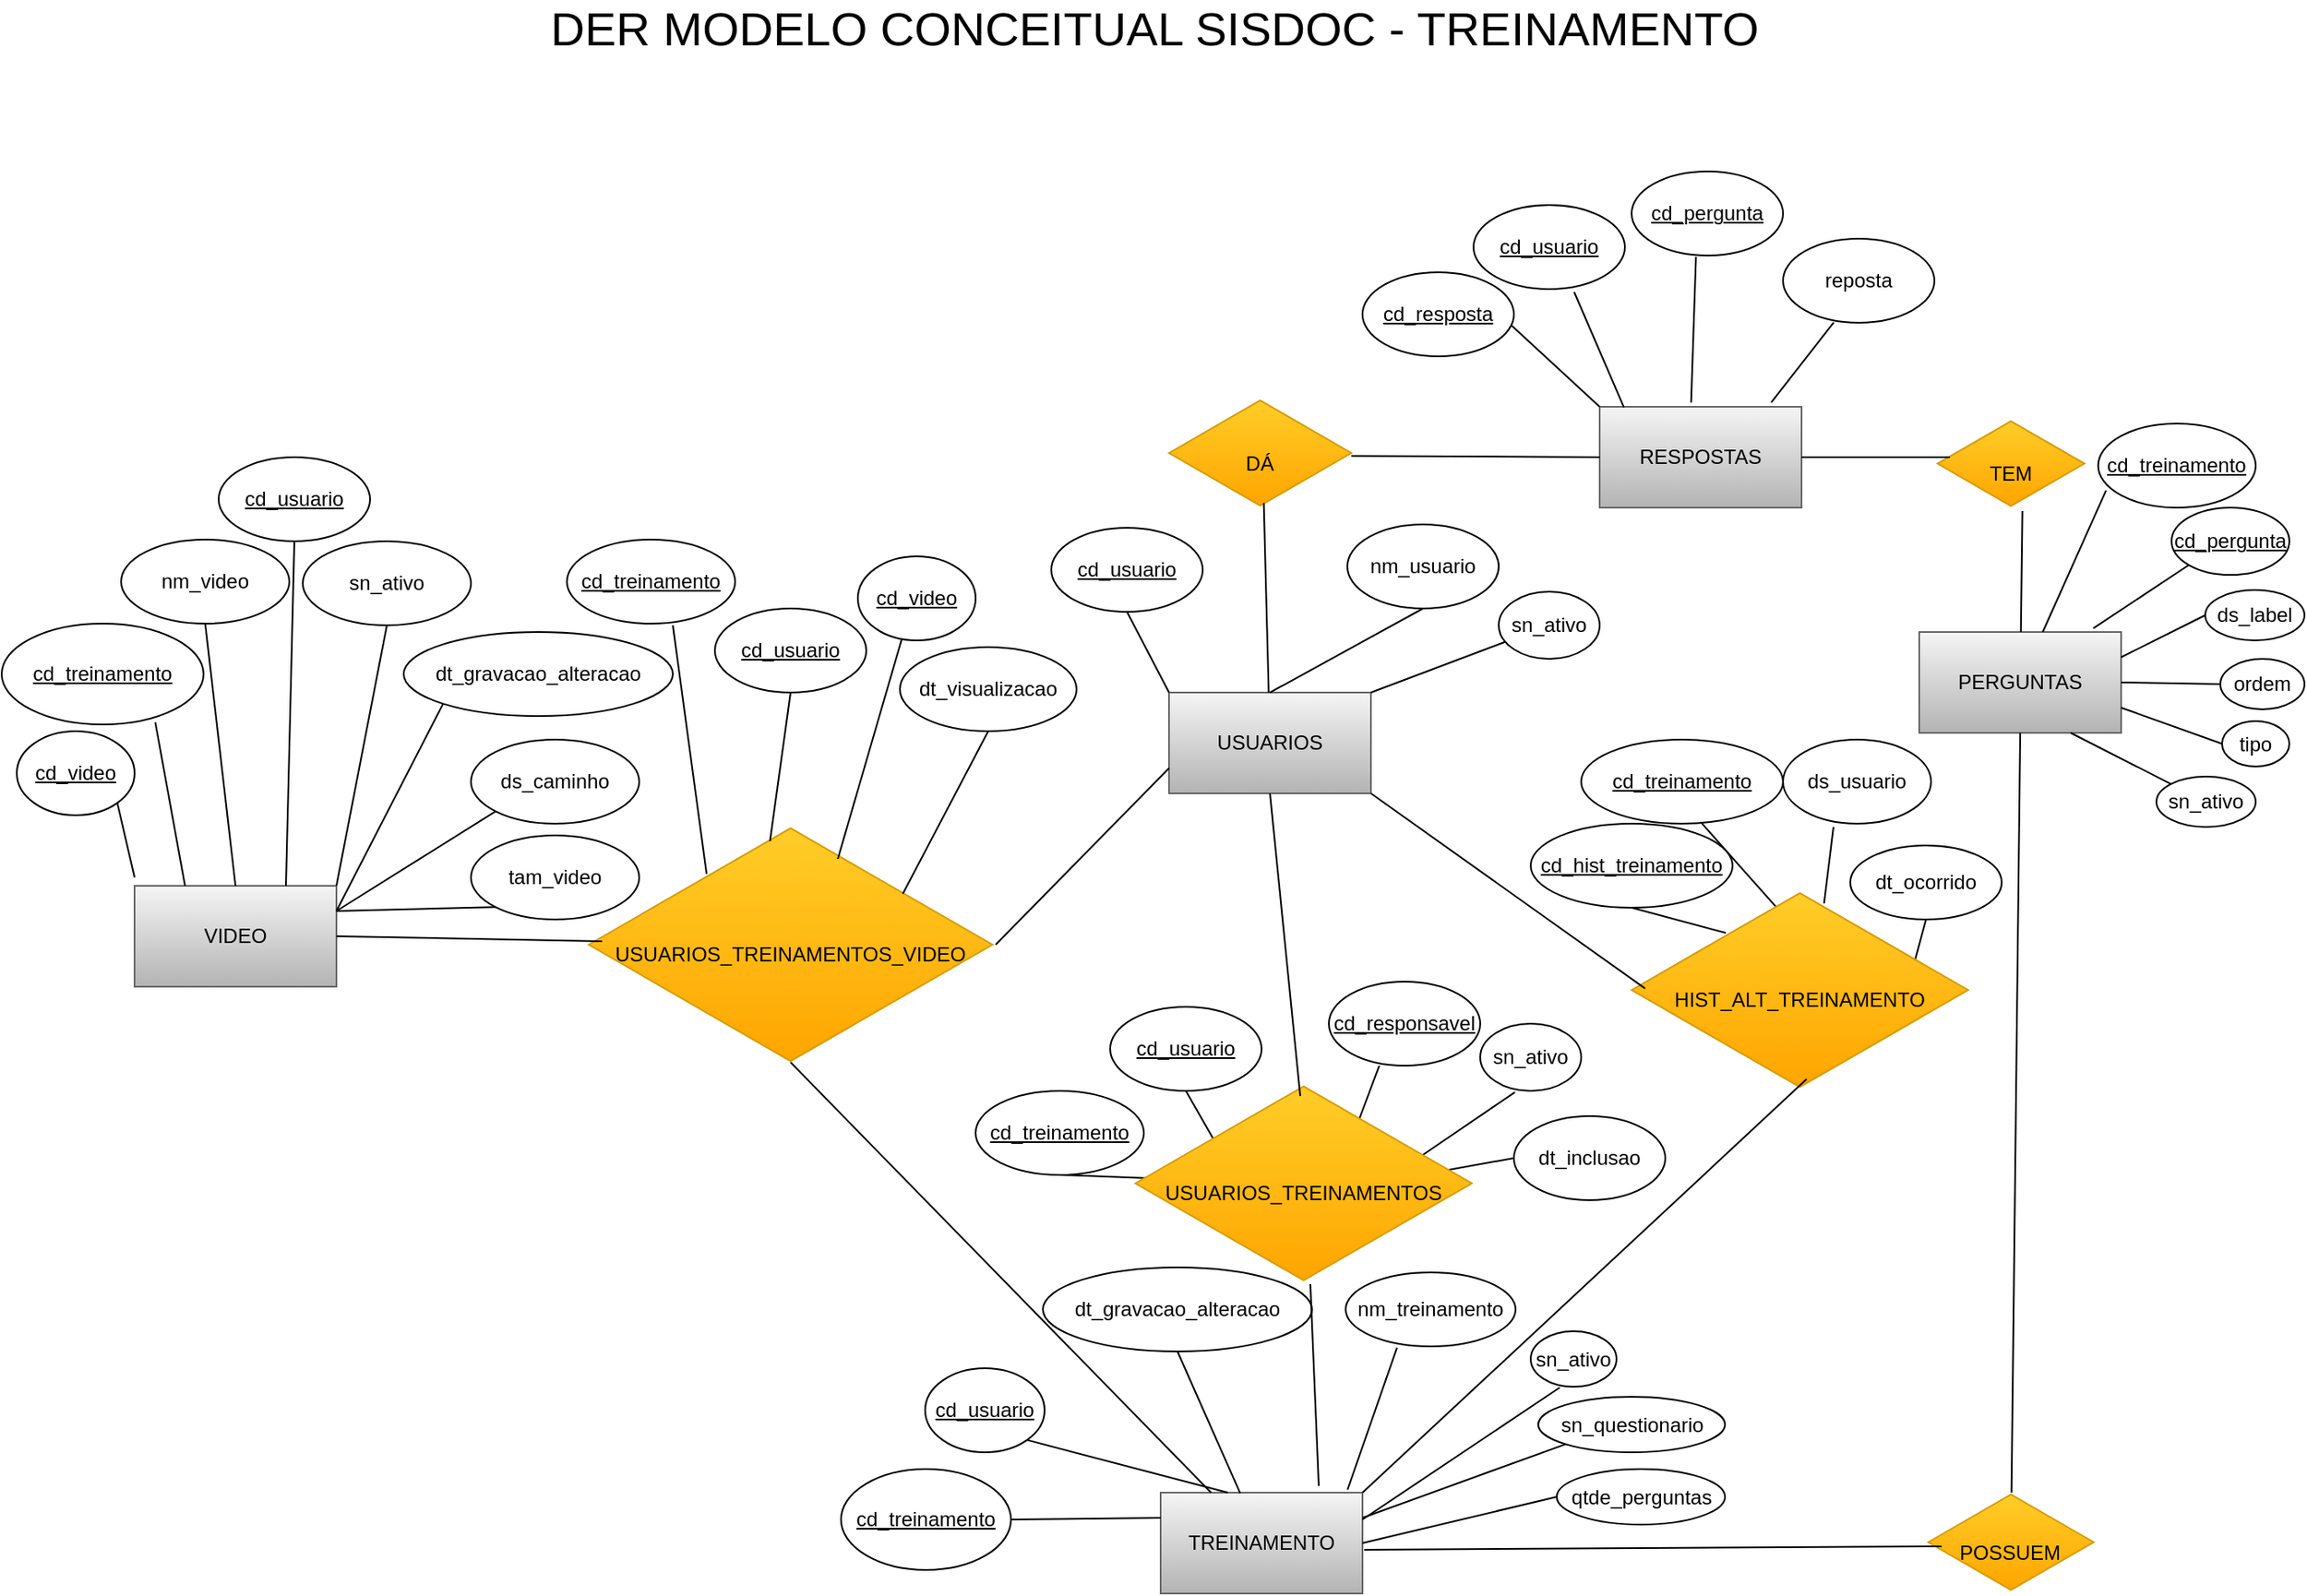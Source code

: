 <mxfile version="20.8.20" type="github">
  <diagram name="Página-1" id="wShxXtrG-JfoHBNT4NPI">
    <mxGraphModel dx="1257" dy="680" grid="1" gridSize="10" guides="1" tooltips="1" connect="1" arrows="1" fold="1" page="1" pageScale="1" pageWidth="1390" pageHeight="980" math="0" shadow="0">
      <root>
        <mxCell id="0" />
        <mxCell id="1" parent="0" />
        <mxCell id="j8kulYyNWZjgf7Js5gf3-1" value="&lt;font style=&quot;font-size: 28px;&quot;&gt;DER MODELO CONCEITUAL SISDOC - TREINAMENTO&lt;/font&gt;" style="text;html=1;strokeColor=none;fillColor=none;align=center;verticalAlign=middle;whiteSpace=wrap;rounded=0;" vertex="1" parent="1">
          <mxGeometry x="21" y="20" width="1349" height="30" as="geometry" />
        </mxCell>
        <mxCell id="j8kulYyNWZjgf7Js5gf3-2" value="VIDEO" style="rounded=0;whiteSpace=wrap;html=1;fillColor=#f5f5f5;gradientColor=#b3b3b3;strokeColor=#666666;" vertex="1" parent="1">
          <mxGeometry x="89" y="545" width="120" height="60" as="geometry" />
        </mxCell>
        <mxCell id="j8kulYyNWZjgf7Js5gf3-3" value="&lt;u&gt;cd_video&lt;/u&gt;" style="ellipse;whiteSpace=wrap;html=1;" vertex="1" parent="1">
          <mxGeometry x="19" y="453" width="70" height="50" as="geometry" />
        </mxCell>
        <mxCell id="j8kulYyNWZjgf7Js5gf3-4" value="&lt;u&gt;cd_treinamento&lt;/u&gt;" style="ellipse;whiteSpace=wrap;html=1;" vertex="1" parent="1">
          <mxGeometry x="10" y="389" width="120" height="60" as="geometry" />
        </mxCell>
        <mxCell id="j8kulYyNWZjgf7Js5gf3-5" value="nm_video" style="ellipse;whiteSpace=wrap;html=1;" vertex="1" parent="1">
          <mxGeometry x="81" y="339" width="100" height="50" as="geometry" />
        </mxCell>
        <mxCell id="j8kulYyNWZjgf7Js5gf3-6" value="&lt;u&gt;cd_usuario&lt;/u&gt;" style="ellipse;whiteSpace=wrap;html=1;" vertex="1" parent="1">
          <mxGeometry x="139" y="290" width="90" height="50" as="geometry" />
        </mxCell>
        <mxCell id="j8kulYyNWZjgf7Js5gf3-7" value="sn_ativo" style="ellipse;whiteSpace=wrap;html=1;" vertex="1" parent="1">
          <mxGeometry x="189.0" y="340" width="100" height="50" as="geometry" />
        </mxCell>
        <mxCell id="j8kulYyNWZjgf7Js5gf3-8" value="dt_gravacao_alteracao" style="ellipse;whiteSpace=wrap;html=1;" vertex="1" parent="1">
          <mxGeometry x="249.0" y="394" width="160" height="50" as="geometry" />
        </mxCell>
        <mxCell id="j8kulYyNWZjgf7Js5gf3-10" value="ds_caminho" style="ellipse;whiteSpace=wrap;html=1;" vertex="1" parent="1">
          <mxGeometry x="289" y="458" width="100" height="50" as="geometry" />
        </mxCell>
        <mxCell id="j8kulYyNWZjgf7Js5gf3-11" value="tam_video" style="ellipse;whiteSpace=wrap;html=1;" vertex="1" parent="1">
          <mxGeometry x="289" y="515" width="100" height="50" as="geometry" />
        </mxCell>
        <mxCell id="j8kulYyNWZjgf7Js5gf3-12" value="" style="endArrow=none;html=1;rounded=0;fontSize=28;entryX=0.761;entryY=0.978;entryDx=0;entryDy=0;entryPerimeter=0;exitX=0.25;exitY=0;exitDx=0;exitDy=0;" edge="1" parent="1" source="j8kulYyNWZjgf7Js5gf3-2" target="j8kulYyNWZjgf7Js5gf3-4">
          <mxGeometry width="50" height="50" relative="1" as="geometry">
            <mxPoint x="289" y="740" as="sourcePoint" />
            <mxPoint x="149" y="1100" as="targetPoint" />
          </mxGeometry>
        </mxCell>
        <mxCell id="j8kulYyNWZjgf7Js5gf3-13" value="" style="endArrow=none;html=1;rounded=0;fontSize=28;entryX=0.5;entryY=1;entryDx=0;entryDy=0;exitX=0.5;exitY=0;exitDx=0;exitDy=0;" edge="1" parent="1" source="j8kulYyNWZjgf7Js5gf3-2" target="j8kulYyNWZjgf7Js5gf3-5">
          <mxGeometry width="50" height="50" relative="1" as="geometry">
            <mxPoint x="219" y="800" as="sourcePoint" />
            <mxPoint x="189" y="1090" as="targetPoint" />
          </mxGeometry>
        </mxCell>
        <mxCell id="j8kulYyNWZjgf7Js5gf3-14" value="" style="endArrow=none;html=1;rounded=0;fontSize=28;entryX=0.5;entryY=1;entryDx=0;entryDy=0;exitX=0.75;exitY=0;exitDx=0;exitDy=0;" edge="1" parent="1" source="j8kulYyNWZjgf7Js5gf3-2" target="j8kulYyNWZjgf7Js5gf3-6">
          <mxGeometry width="50" height="50" relative="1" as="geometry">
            <mxPoint x="369" y="820" as="sourcePoint" />
            <mxPoint x="249" y="1060" as="targetPoint" />
          </mxGeometry>
        </mxCell>
        <mxCell id="j8kulYyNWZjgf7Js5gf3-15" value="" style="endArrow=none;html=1;rounded=0;fontSize=28;entryX=0.5;entryY=1;entryDx=0;entryDy=0;exitX=1;exitY=0;exitDx=0;exitDy=0;" edge="1" parent="1" source="j8kulYyNWZjgf7Js5gf3-2" target="j8kulYyNWZjgf7Js5gf3-7">
          <mxGeometry width="50" height="50" relative="1" as="geometry">
            <mxPoint x="239" y="1150" as="sourcePoint" />
            <mxPoint x="289" y="1100" as="targetPoint" />
          </mxGeometry>
        </mxCell>
        <mxCell id="j8kulYyNWZjgf7Js5gf3-16" value="" style="endArrow=none;html=1;rounded=0;fontSize=28;entryX=0;entryY=1;entryDx=0;entryDy=0;exitX=1;exitY=0.25;exitDx=0;exitDy=0;" edge="1" parent="1" source="j8kulYyNWZjgf7Js5gf3-2" target="j8kulYyNWZjgf7Js5gf3-8">
          <mxGeometry width="50" height="50" relative="1" as="geometry">
            <mxPoint x="319.0" y="1187" as="sourcePoint" />
            <mxPoint x="346.04" y="1140" as="targetPoint" />
          </mxGeometry>
        </mxCell>
        <mxCell id="j8kulYyNWZjgf7Js5gf3-17" value="" style="endArrow=none;html=1;rounded=0;fontSize=28;entryX=0;entryY=1;entryDx=0;entryDy=0;exitX=1;exitY=0.25;exitDx=0;exitDy=0;" edge="1" parent="1" source="j8kulYyNWZjgf7Js5gf3-2" target="j8kulYyNWZjgf7Js5gf3-10">
          <mxGeometry width="50" height="50" relative="1" as="geometry">
            <mxPoint x="336.04" y="1190" as="sourcePoint" />
            <mxPoint x="366.04" y="1116" as="targetPoint" />
          </mxGeometry>
        </mxCell>
        <mxCell id="j8kulYyNWZjgf7Js5gf3-18" value="" style="endArrow=none;html=1;rounded=0;fontSize=28;entryX=0;entryY=1;entryDx=0;entryDy=0;exitX=1;exitY=0.25;exitDx=0;exitDy=0;" edge="1" parent="1" source="j8kulYyNWZjgf7Js5gf3-2" target="j8kulYyNWZjgf7Js5gf3-11">
          <mxGeometry width="50" height="50" relative="1" as="geometry">
            <mxPoint x="336.04" y="1220" as="sourcePoint" />
            <mxPoint x="376.04" y="1180" as="targetPoint" />
          </mxGeometry>
        </mxCell>
        <mxCell id="j8kulYyNWZjgf7Js5gf3-19" value="" style="endArrow=none;html=1;rounded=0;fontSize=28;entryX=1;entryY=1;entryDx=0;entryDy=0;" edge="1" parent="1" target="j8kulYyNWZjgf7Js5gf3-3">
          <mxGeometry width="50" height="50" relative="1" as="geometry">
            <mxPoint x="89" y="540" as="sourcePoint" />
            <mxPoint x="729" y="950" as="targetPoint" />
          </mxGeometry>
        </mxCell>
        <mxCell id="j8kulYyNWZjgf7Js5gf3-20" value="TREINAMENTO" style="rounded=0;whiteSpace=wrap;html=1;fillColor=#f5f5f5;gradientColor=#b3b3b3;strokeColor=#666666;" vertex="1" parent="1">
          <mxGeometry x="699" y="906" width="120" height="60" as="geometry" />
        </mxCell>
        <mxCell id="j8kulYyNWZjgf7Js5gf3-21" value="&lt;u&gt;cd_treinamento&lt;/u&gt;" style="ellipse;whiteSpace=wrap;html=1;" vertex="1" parent="1">
          <mxGeometry x="509" y="892" width="101" height="60" as="geometry" />
        </mxCell>
        <mxCell id="j8kulYyNWZjgf7Js5gf3-22" value="&lt;u&gt;cd_usuario&lt;/u&gt;" style="ellipse;whiteSpace=wrap;html=1;" vertex="1" parent="1">
          <mxGeometry x="559" y="832" width="71" height="50" as="geometry" />
        </mxCell>
        <mxCell id="j8kulYyNWZjgf7Js5gf3-23" value="dt_gravacao_alteracao" style="ellipse;whiteSpace=wrap;html=1;" vertex="1" parent="1">
          <mxGeometry x="629" y="772" width="160" height="50" as="geometry" />
        </mxCell>
        <mxCell id="j8kulYyNWZjgf7Js5gf3-24" value="nm_treinamento" style="ellipse;whiteSpace=wrap;html=1;" vertex="1" parent="1">
          <mxGeometry x="809" y="775" width="101" height="44" as="geometry" />
        </mxCell>
        <mxCell id="j8kulYyNWZjgf7Js5gf3-26" value="sn_ativo" style="ellipse;whiteSpace=wrap;html=1;" vertex="1" parent="1">
          <mxGeometry x="919" y="810" width="51" height="33" as="geometry" />
        </mxCell>
        <mxCell id="j8kulYyNWZjgf7Js5gf3-27" value="" style="endArrow=none;html=1;rounded=0;fontSize=28;exitX=1;exitY=0.5;exitDx=0;exitDy=0;entryX=0;entryY=0.25;entryDx=0;entryDy=0;" edge="1" parent="1" source="j8kulYyNWZjgf7Js5gf3-21" target="j8kulYyNWZjgf7Js5gf3-20">
          <mxGeometry width="50" height="50" relative="1" as="geometry">
            <mxPoint x="609" y="882" as="sourcePoint" />
            <mxPoint x="659" y="832" as="targetPoint" />
          </mxGeometry>
        </mxCell>
        <mxCell id="j8kulYyNWZjgf7Js5gf3-28" value="" style="endArrow=none;html=1;rounded=0;fontSize=28;entryX=1;entryY=1;entryDx=0;entryDy=0;exitX=0.333;exitY=0;exitDx=0;exitDy=0;exitPerimeter=0;" edge="1" parent="1" source="j8kulYyNWZjgf7Js5gf3-20" target="j8kulYyNWZjgf7Js5gf3-22">
          <mxGeometry width="50" height="50" relative="1" as="geometry">
            <mxPoint x="609" y="882" as="sourcePoint" />
            <mxPoint x="659" y="832" as="targetPoint" />
          </mxGeometry>
        </mxCell>
        <mxCell id="j8kulYyNWZjgf7Js5gf3-29" value="" style="endArrow=none;html=1;rounded=0;fontSize=28;entryX=0.5;entryY=1;entryDx=0;entryDy=0;exitX=0.394;exitY=0.006;exitDx=0;exitDy=0;exitPerimeter=0;" edge="1" parent="1" source="j8kulYyNWZjgf7Js5gf3-20" target="j8kulYyNWZjgf7Js5gf3-23">
          <mxGeometry width="50" height="50" relative="1" as="geometry">
            <mxPoint x="609" y="882" as="sourcePoint" />
            <mxPoint x="659" y="832" as="targetPoint" />
          </mxGeometry>
        </mxCell>
        <mxCell id="j8kulYyNWZjgf7Js5gf3-30" value="" style="endArrow=none;html=1;rounded=0;fontSize=28;entryX=0.302;entryY=1.019;entryDx=0;entryDy=0;entryPerimeter=0;exitX=0.926;exitY=-0.029;exitDx=0;exitDy=0;exitPerimeter=0;" edge="1" parent="1" source="j8kulYyNWZjgf7Js5gf3-20" target="j8kulYyNWZjgf7Js5gf3-24">
          <mxGeometry width="50" height="50" relative="1" as="geometry">
            <mxPoint x="800" y="900" as="sourcePoint" />
            <mxPoint x="659" y="832" as="targetPoint" />
          </mxGeometry>
        </mxCell>
        <mxCell id="j8kulYyNWZjgf7Js5gf3-31" value="" style="endArrow=none;html=1;rounded=0;fontSize=28;entryX=0.338;entryY=1.015;entryDx=0;entryDy=0;entryPerimeter=0;" edge="1" parent="1" target="j8kulYyNWZjgf7Js5gf3-26">
          <mxGeometry width="50" height="50" relative="1" as="geometry">
            <mxPoint x="819" y="922" as="sourcePoint" />
            <mxPoint x="659" y="832" as="targetPoint" />
          </mxGeometry>
        </mxCell>
        <mxCell id="j8kulYyNWZjgf7Js5gf3-33" value="&lt;u&gt;cd_treinamento&lt;/u&gt;" style="ellipse;whiteSpace=wrap;html=1;" vertex="1" parent="1">
          <mxGeometry x="589" y="667" width="100" height="50" as="geometry" />
        </mxCell>
        <mxCell id="j8kulYyNWZjgf7Js5gf3-34" value="&lt;u&gt;cd_usuario&lt;/u&gt;" style="ellipse;whiteSpace=wrap;html=1;" vertex="1" parent="1">
          <mxGeometry x="669" y="617" width="90" height="50" as="geometry" />
        </mxCell>
        <mxCell id="j8kulYyNWZjgf7Js5gf3-35" value="dt_inclusao" style="ellipse;whiteSpace=wrap;html=1;" vertex="1" parent="1">
          <mxGeometry x="909" y="682" width="90" height="50" as="geometry" />
        </mxCell>
        <mxCell id="j8kulYyNWZjgf7Js5gf3-36" value="&lt;u&gt;cd_responsavel&lt;/u&gt;" style="ellipse;whiteSpace=wrap;html=1;" vertex="1" parent="1">
          <mxGeometry x="799" y="602" width="90" height="50" as="geometry" />
        </mxCell>
        <mxCell id="j8kulYyNWZjgf7Js5gf3-37" value="sn_ativo" style="ellipse;whiteSpace=wrap;html=1;" vertex="1" parent="1">
          <mxGeometry x="889" y="627" width="60" height="40" as="geometry" />
        </mxCell>
        <mxCell id="j8kulYyNWZjgf7Js5gf3-38" value="" style="endArrow=none;html=1;rounded=0;fontSize=28;exitX=0.5;exitY=1;exitDx=0;exitDy=0;entryX=0.048;entryY=0.475;entryDx=0;entryDy=0;entryPerimeter=0;" edge="1" parent="1" source="j8kulYyNWZjgf7Js5gf3-33" target="j8kulYyNWZjgf7Js5gf3-43">
          <mxGeometry width="50" height="50" relative="1" as="geometry">
            <mxPoint x="759" y="607" as="sourcePoint" />
            <mxPoint x="729" y="747" as="targetPoint" />
          </mxGeometry>
        </mxCell>
        <mxCell id="j8kulYyNWZjgf7Js5gf3-39" value="" style="endArrow=none;html=1;rounded=0;fontSize=28;exitX=0.5;exitY=1;exitDx=0;exitDy=0;entryX=0.25;entryY=0.333;entryDx=0;entryDy=0;entryPerimeter=0;" edge="1" parent="1" source="j8kulYyNWZjgf7Js5gf3-34" target="j8kulYyNWZjgf7Js5gf3-43">
          <mxGeometry width="50" height="50" relative="1" as="geometry">
            <mxPoint x="759" y="607" as="sourcePoint" />
            <mxPoint x="774" y="747" as="targetPoint" />
          </mxGeometry>
        </mxCell>
        <mxCell id="j8kulYyNWZjgf7Js5gf3-40" value="" style="endArrow=none;html=1;rounded=0;fontSize=28;entryX=0;entryY=0.5;entryDx=0;entryDy=0;exitX=0.93;exitY=0.433;exitDx=0;exitDy=0;exitPerimeter=0;" edge="1" parent="1" source="j8kulYyNWZjgf7Js5gf3-43" target="j8kulYyNWZjgf7Js5gf3-35">
          <mxGeometry width="50" height="50" relative="1" as="geometry">
            <mxPoint x="819" y="767" as="sourcePoint" />
            <mxPoint x="809" y="557" as="targetPoint" />
          </mxGeometry>
        </mxCell>
        <mxCell id="j8kulYyNWZjgf7Js5gf3-41" value="" style="endArrow=none;html=1;rounded=0;fontSize=28;exitX=0.65;exitY=0.25;exitDx=0;exitDy=0;entryX=0.333;entryY=1;entryDx=0;entryDy=0;exitPerimeter=0;entryPerimeter=0;" edge="1" parent="1" source="j8kulYyNWZjgf7Js5gf3-43" target="j8kulYyNWZjgf7Js5gf3-36">
          <mxGeometry width="50" height="50" relative="1" as="geometry">
            <mxPoint x="864" y="747" as="sourcePoint" />
            <mxPoint x="904" y="637" as="targetPoint" />
          </mxGeometry>
        </mxCell>
        <mxCell id="j8kulYyNWZjgf7Js5gf3-42" value="" style="endArrow=none;html=1;rounded=0;fontSize=28;exitX=0.843;exitY=0.372;exitDx=0;exitDy=0;entryX=0.343;entryY=1.02;entryDx=0;entryDy=0;entryPerimeter=0;exitPerimeter=0;" edge="1" parent="1" source="j8kulYyNWZjgf7Js5gf3-43" target="j8kulYyNWZjgf7Js5gf3-37">
          <mxGeometry width="50" height="50" relative="1" as="geometry">
            <mxPoint x="909" y="747" as="sourcePoint" />
            <mxPoint x="809" y="557" as="targetPoint" />
          </mxGeometry>
        </mxCell>
        <mxCell id="j8kulYyNWZjgf7Js5gf3-43" value="&lt;font style=&quot;font-size: 12px;&quot;&gt;USUARIOS_TREINAMENTOS&lt;/font&gt;" style="html=1;whiteSpace=wrap;aspect=fixed;shape=isoRectangle;fontSize=28;fillColor=#ffcd28;gradientColor=#ffa500;strokeColor=#d79b00;" vertex="1" parent="1">
          <mxGeometry x="684" y="662" width="200" height="120" as="geometry" />
        </mxCell>
        <mxCell id="j8kulYyNWZjgf7Js5gf3-44" value="&lt;font style=&quot;font-size: 12px;&quot;&gt;USUARIOS_TREINAMENTOS_VIDEO&lt;/font&gt;" style="html=1;whiteSpace=wrap;aspect=fixed;shape=isoRectangle;fontSize=28;fillColor=#ffcd28;gradientColor=#ffa500;strokeColor=#d79b00;" vertex="1" parent="1">
          <mxGeometry x="359" y="508" width="240" height="144" as="geometry" />
        </mxCell>
        <mxCell id="j8kulYyNWZjgf7Js5gf3-45" value="&lt;u&gt;cd_treinamento&lt;/u&gt;" style="ellipse;whiteSpace=wrap;html=1;" vertex="1" parent="1">
          <mxGeometry x="346.04" y="339" width="100" height="50" as="geometry" />
        </mxCell>
        <mxCell id="j8kulYyNWZjgf7Js5gf3-46" value="&lt;u&gt;cd_usuario&lt;/u&gt;" style="ellipse;whiteSpace=wrap;html=1;" vertex="1" parent="1">
          <mxGeometry x="434" y="380" width="90" height="50" as="geometry" />
        </mxCell>
        <mxCell id="j8kulYyNWZjgf7Js5gf3-47" value="&lt;u&gt;cd_video&lt;/u&gt;" style="ellipse;whiteSpace=wrap;html=1;" vertex="1" parent="1">
          <mxGeometry x="519" y="349" width="70" height="50" as="geometry" />
        </mxCell>
        <mxCell id="j8kulYyNWZjgf7Js5gf3-48" value="dt_visualizacao" style="ellipse;whiteSpace=wrap;html=1;" vertex="1" parent="1">
          <mxGeometry x="544" y="403" width="105" height="50" as="geometry" />
        </mxCell>
        <mxCell id="j8kulYyNWZjgf7Js5gf3-49" value="" style="endArrow=none;html=1;rounded=0;fontSize=12;entryX=0.5;entryY=1;entryDx=0;entryDy=0;exitX=0.778;exitY=0.29;exitDx=0;exitDy=0;exitPerimeter=0;" edge="1" parent="1" source="j8kulYyNWZjgf7Js5gf3-44" target="j8kulYyNWZjgf7Js5gf3-48">
          <mxGeometry width="50" height="50" relative="1" as="geometry">
            <mxPoint x="319" y="800" as="sourcePoint" />
            <mxPoint x="369" y="750" as="targetPoint" />
          </mxGeometry>
        </mxCell>
        <mxCell id="j8kulYyNWZjgf7Js5gf3-50" value="" style="endArrow=none;html=1;rounded=0;fontSize=12;entryX=0.372;entryY=0.988;entryDx=0;entryDy=0;entryPerimeter=0;exitX=0.617;exitY=0.146;exitDx=0;exitDy=0;exitPerimeter=0;" edge="1" parent="1" source="j8kulYyNWZjgf7Js5gf3-44" target="j8kulYyNWZjgf7Js5gf3-47">
          <mxGeometry width="50" height="50" relative="1" as="geometry">
            <mxPoint x="469" y="810" as="sourcePoint" />
            <mxPoint x="369" y="750" as="targetPoint" />
          </mxGeometry>
        </mxCell>
        <mxCell id="j8kulYyNWZjgf7Js5gf3-51" value="" style="endArrow=none;html=1;rounded=0;fontSize=12;entryX=0.5;entryY=1;entryDx=0;entryDy=0;exitX=0.449;exitY=0.072;exitDx=0;exitDy=0;exitPerimeter=0;" edge="1" parent="1" source="j8kulYyNWZjgf7Js5gf3-44" target="j8kulYyNWZjgf7Js5gf3-46">
          <mxGeometry width="50" height="50" relative="1" as="geometry">
            <mxPoint x="319" y="800" as="sourcePoint" />
            <mxPoint x="369" y="750" as="targetPoint" />
          </mxGeometry>
        </mxCell>
        <mxCell id="j8kulYyNWZjgf7Js5gf3-52" value="" style="endArrow=none;html=1;rounded=0;fontSize=12;entryX=0.292;entryY=0.208;entryDx=0;entryDy=0;entryPerimeter=0;" edge="1" parent="1" target="j8kulYyNWZjgf7Js5gf3-44">
          <mxGeometry width="50" height="50" relative="1" as="geometry">
            <mxPoint x="409" y="390" as="sourcePoint" />
            <mxPoint x="369" y="750" as="targetPoint" />
          </mxGeometry>
        </mxCell>
        <mxCell id="j8kulYyNWZjgf7Js5gf3-54" value="&lt;u&gt;cd_hist_treinamento&lt;/u&gt;" style="ellipse;whiteSpace=wrap;html=1;" vertex="1" parent="1">
          <mxGeometry x="919" y="508" width="120" height="50" as="geometry" />
        </mxCell>
        <mxCell id="j8kulYyNWZjgf7Js5gf3-55" value="&lt;u&gt;cd_treinamento&lt;/u&gt;" style="ellipse;whiteSpace=wrap;html=1;" vertex="1" parent="1">
          <mxGeometry x="949" y="458" width="120" height="50" as="geometry" />
        </mxCell>
        <mxCell id="j8kulYyNWZjgf7Js5gf3-56" value="ds_usuario" style="ellipse;whiteSpace=wrap;html=1;" vertex="1" parent="1">
          <mxGeometry x="1069" y="458" width="88" height="50" as="geometry" />
        </mxCell>
        <mxCell id="j8kulYyNWZjgf7Js5gf3-57" value="dt_ocorrido" style="ellipse;whiteSpace=wrap;html=1;" vertex="1" parent="1">
          <mxGeometry x="1109" y="521" width="90" height="44" as="geometry" />
        </mxCell>
        <mxCell id="j8kulYyNWZjgf7Js5gf3-58" value="" style="endArrow=none;html=1;rounded=0;fontSize=12;exitX=0.5;exitY=1;exitDx=0;exitDy=0;entryX=0.28;entryY=0.217;entryDx=0;entryDy=0;entryPerimeter=0;" edge="1" parent="1" source="j8kulYyNWZjgf7Js5gf3-54" target="j8kulYyNWZjgf7Js5gf3-74">
          <mxGeometry width="50" height="50" relative="1" as="geometry">
            <mxPoint x="989" y="392" as="sourcePoint" />
            <mxPoint x="1019" y="522" as="targetPoint" />
          </mxGeometry>
        </mxCell>
        <mxCell id="j8kulYyNWZjgf7Js5gf3-59" value="" style="endArrow=none;html=1;rounded=0;fontSize=12;exitX=0.592;exitY=0.982;exitDx=0;exitDy=0;exitPerimeter=0;entryX=0.44;entryY=0.108;entryDx=0;entryDy=0;entryPerimeter=0;" edge="1" parent="1" source="j8kulYyNWZjgf7Js5gf3-55" target="j8kulYyNWZjgf7Js5gf3-74">
          <mxGeometry width="50" height="50" relative="1" as="geometry">
            <mxPoint x="989" y="392" as="sourcePoint" />
            <mxPoint x="1059" y="532" as="targetPoint" />
          </mxGeometry>
        </mxCell>
        <mxCell id="j8kulYyNWZjgf7Js5gf3-60" value="" style="endArrow=none;html=1;rounded=0;fontSize=12;entryX=0.572;entryY=0.07;entryDx=0;entryDy=0;entryPerimeter=0;" edge="1" parent="1" target="j8kulYyNWZjgf7Js5gf3-74">
          <mxGeometry width="50" height="50" relative="1" as="geometry">
            <mxPoint x="1099" y="510" as="sourcePoint" />
            <mxPoint x="1093.4" y="520.44" as="targetPoint" />
          </mxGeometry>
        </mxCell>
        <mxCell id="j8kulYyNWZjgf7Js5gf3-61" value="" style="endArrow=none;html=1;rounded=0;fontSize=12;exitX=0.5;exitY=1;exitDx=0;exitDy=0;entryX=0.84;entryY=0.367;entryDx=0;entryDy=0;entryPerimeter=0;" edge="1" parent="1" source="j8kulYyNWZjgf7Js5gf3-57" target="j8kulYyNWZjgf7Js5gf3-74">
          <mxGeometry width="50" height="50" relative="1" as="geometry">
            <mxPoint x="989" y="392" as="sourcePoint" />
            <mxPoint x="1147.64" y="520.44" as="targetPoint" />
          </mxGeometry>
        </mxCell>
        <mxCell id="j8kulYyNWZjgf7Js5gf3-62" value="USUARIOS" style="rounded=0;whiteSpace=wrap;html=1;fillColor=#f5f5f5;gradientColor=#b3b3b3;strokeColor=#666666;" vertex="1" parent="1">
          <mxGeometry x="704" y="430" width="120" height="60" as="geometry" />
        </mxCell>
        <mxCell id="j8kulYyNWZjgf7Js5gf3-63" value="&lt;u&gt;cd_usuario&lt;/u&gt;" style="ellipse;whiteSpace=wrap;html=1;" vertex="1" parent="1">
          <mxGeometry x="634" y="332" width="90" height="50" as="geometry" />
        </mxCell>
        <mxCell id="j8kulYyNWZjgf7Js5gf3-64" value="nm_usuario" style="ellipse;whiteSpace=wrap;html=1;" vertex="1" parent="1">
          <mxGeometry x="810" y="330" width="90" height="50" as="geometry" />
        </mxCell>
        <mxCell id="j8kulYyNWZjgf7Js5gf3-65" value="sn_ativo" style="ellipse;whiteSpace=wrap;html=1;" vertex="1" parent="1">
          <mxGeometry x="900" y="370" width="60" height="40" as="geometry" />
        </mxCell>
        <mxCell id="j8kulYyNWZjgf7Js5gf3-66" value="" style="endArrow=none;html=1;rounded=0;fontSize=12;exitX=0;exitY=0;exitDx=0;exitDy=0;entryX=0.5;entryY=1;entryDx=0;entryDy=0;" edge="1" parent="1" source="j8kulYyNWZjgf7Js5gf3-62" target="j8kulYyNWZjgf7Js5gf3-63">
          <mxGeometry width="50" height="50" relative="1" as="geometry">
            <mxPoint x="704" y="570" as="sourcePoint" />
            <mxPoint x="754" y="520" as="targetPoint" />
          </mxGeometry>
        </mxCell>
        <mxCell id="j8kulYyNWZjgf7Js5gf3-67" value="" style="endArrow=none;html=1;rounded=0;fontSize=12;exitX=0.5;exitY=0;exitDx=0;exitDy=0;entryX=0.5;entryY=1;entryDx=0;entryDy=0;" edge="1" parent="1" source="j8kulYyNWZjgf7Js5gf3-62" target="j8kulYyNWZjgf7Js5gf3-64">
          <mxGeometry width="50" height="50" relative="1" as="geometry">
            <mxPoint x="704" y="570" as="sourcePoint" />
            <mxPoint x="779" y="380" as="targetPoint" />
          </mxGeometry>
        </mxCell>
        <mxCell id="j8kulYyNWZjgf7Js5gf3-68" value="" style="endArrow=none;html=1;rounded=0;fontSize=12;" edge="1" parent="1" target="j8kulYyNWZjgf7Js5gf3-65">
          <mxGeometry width="50" height="50" relative="1" as="geometry">
            <mxPoint x="824" y="430" as="sourcePoint" />
            <mxPoint x="754" y="520" as="targetPoint" />
          </mxGeometry>
        </mxCell>
        <mxCell id="j8kulYyNWZjgf7Js5gf3-73" value="" style="endArrow=none;html=1;rounded=0;fontSize=12;entryX=1;entryY=0.5;entryDx=0;entryDy=0;exitX=0.033;exitY=0.486;exitDx=0;exitDy=0;exitPerimeter=0;" edge="1" parent="1" source="j8kulYyNWZjgf7Js5gf3-44" target="j8kulYyNWZjgf7Js5gf3-2">
          <mxGeometry width="50" height="50" relative="1" as="geometry">
            <mxPoint x="279" y="800" as="sourcePoint" />
            <mxPoint x="329" y="750" as="targetPoint" />
          </mxGeometry>
        </mxCell>
        <mxCell id="j8kulYyNWZjgf7Js5gf3-74" value="&lt;font style=&quot;font-size: 12px;&quot;&gt;HIST_ALT_TREINAMENTO&lt;/font&gt;" style="html=1;whiteSpace=wrap;aspect=fixed;shape=isoRectangle;fontSize=28;fillColor=#ffcd28;gradientColor=#ffa500;strokeColor=#d79b00;" vertex="1" parent="1">
          <mxGeometry x="979" y="547" width="200" height="120" as="geometry" />
        </mxCell>
        <mxCell id="j8kulYyNWZjgf7Js5gf3-84" value="" style="endArrow=none;html=1;rounded=0;fontSize=12;entryX=0.5;entryY=1;entryDx=0;entryDy=0;exitX=0.49;exitY=0.067;exitDx=0;exitDy=0;exitPerimeter=0;" edge="1" parent="1" source="j8kulYyNWZjgf7Js5gf3-43" target="j8kulYyNWZjgf7Js5gf3-62">
          <mxGeometry width="50" height="50" relative="1" as="geometry">
            <mxPoint x="599" y="822" as="sourcePoint" />
            <mxPoint x="649" y="772" as="targetPoint" />
          </mxGeometry>
        </mxCell>
        <mxCell id="j8kulYyNWZjgf7Js5gf3-86" value="" style="endArrow=none;html=1;rounded=0;fontSize=12;entryX=0.52;entryY=1;entryDx=0;entryDy=0;entryPerimeter=0;" edge="1" parent="1" target="j8kulYyNWZjgf7Js5gf3-43">
          <mxGeometry width="50" height="50" relative="1" as="geometry">
            <mxPoint x="793" y="902" as="sourcePoint" />
            <mxPoint x="649" y="772" as="targetPoint" />
          </mxGeometry>
        </mxCell>
        <mxCell id="j8kulYyNWZjgf7Js5gf3-87" value="" style="endArrow=none;html=1;rounded=0;fontSize=12;entryX=0;entryY=0.75;entryDx=0;entryDy=0;exitX=1.008;exitY=0.5;exitDx=0;exitDy=0;exitPerimeter=0;" edge="1" parent="1" source="j8kulYyNWZjgf7Js5gf3-44" target="j8kulYyNWZjgf7Js5gf3-62">
          <mxGeometry width="50" height="50" relative="1" as="geometry">
            <mxPoint x="539" y="562" as="sourcePoint" />
            <mxPoint x="649" y="772" as="targetPoint" />
          </mxGeometry>
        </mxCell>
        <mxCell id="j8kulYyNWZjgf7Js5gf3-88" value="" style="endArrow=none;html=1;rounded=0;fontSize=12;entryX=0.04;entryY=0.492;entryDx=0;entryDy=0;entryPerimeter=0;exitX=1;exitY=1;exitDx=0;exitDy=0;" edge="1" parent="1" source="j8kulYyNWZjgf7Js5gf3-62" target="j8kulYyNWZjgf7Js5gf3-74">
          <mxGeometry width="50" height="50" relative="1" as="geometry">
            <mxPoint x="599" y="822" as="sourcePoint" />
            <mxPoint x="649" y="772" as="targetPoint" />
          </mxGeometry>
        </mxCell>
        <mxCell id="j8kulYyNWZjgf7Js5gf3-89" value="" style="endArrow=none;html=1;rounded=0;fontSize=12;entryX=0.25;entryY=0;entryDx=0;entryDy=0;" edge="1" parent="1" target="j8kulYyNWZjgf7Js5gf3-20">
          <mxGeometry width="50" height="50" relative="1" as="geometry">
            <mxPoint x="479" y="650" as="sourcePoint" />
            <mxPoint x="699" y="790" as="targetPoint" />
          </mxGeometry>
        </mxCell>
        <mxCell id="j8kulYyNWZjgf7Js5gf3-90" value="" style="endArrow=none;html=1;rounded=0;fontSize=12;entryX=0.52;entryY=0.942;entryDx=0;entryDy=0;entryPerimeter=0;exitX=1;exitY=0;exitDx=0;exitDy=0;" edge="1" parent="1" source="j8kulYyNWZjgf7Js5gf3-20" target="j8kulYyNWZjgf7Js5gf3-74">
          <mxGeometry width="50" height="50" relative="1" as="geometry">
            <mxPoint x="599" y="822" as="sourcePoint" />
            <mxPoint x="649" y="772" as="targetPoint" />
          </mxGeometry>
        </mxCell>
        <mxCell id="j8kulYyNWZjgf7Js5gf3-93" value="PERGUNTAS" style="rounded=0;whiteSpace=wrap;html=1;fillColor=#f5f5f5;gradientColor=#b3b3b3;strokeColor=#666666;" vertex="1" parent="1">
          <mxGeometry x="1150" y="394" width="120" height="60" as="geometry" />
        </mxCell>
        <mxCell id="j8kulYyNWZjgf7Js5gf3-94" value="&lt;font style=&quot;font-size: 12px;&quot;&gt;POSSUEM&lt;/font&gt;" style="html=1;whiteSpace=wrap;aspect=fixed;shape=isoRectangle;fontSize=28;fillColor=#ffcd28;gradientColor=#ffa500;strokeColor=#d79b00;" vertex="1" parent="1">
          <mxGeometry x="1155.33" y="906" width="98.33" height="59" as="geometry" />
        </mxCell>
        <mxCell id="j8kulYyNWZjgf7Js5gf3-95" value="" style="endArrow=none;html=1;rounded=0;fontSize=12;entryX=0.081;entryY=0.542;entryDx=0;entryDy=0;entryPerimeter=0;" edge="1" parent="1" target="j8kulYyNWZjgf7Js5gf3-94">
          <mxGeometry width="50" height="50" relative="1" as="geometry">
            <mxPoint x="820" y="940" as="sourcePoint" />
            <mxPoint x="1190" y="860" as="targetPoint" />
          </mxGeometry>
        </mxCell>
        <mxCell id="j8kulYyNWZjgf7Js5gf3-96" value="" style="endArrow=none;html=1;rounded=0;fontSize=12;entryX=0.5;entryY=1;entryDx=0;entryDy=0;" edge="1" parent="1" source="j8kulYyNWZjgf7Js5gf3-94" target="j8kulYyNWZjgf7Js5gf3-93">
          <mxGeometry width="50" height="50" relative="1" as="geometry">
            <mxPoint x="640" y="860" as="sourcePoint" />
            <mxPoint x="690" y="810" as="targetPoint" />
          </mxGeometry>
        </mxCell>
        <mxCell id="j8kulYyNWZjgf7Js5gf3-97" value="RESPOSTAS" style="rounded=0;whiteSpace=wrap;html=1;fillColor=#f5f5f5;gradientColor=#b3b3b3;strokeColor=#666666;" vertex="1" parent="1">
          <mxGeometry x="960" y="260" width="120" height="60" as="geometry" />
        </mxCell>
        <mxCell id="j8kulYyNWZjgf7Js5gf3-98" value="&lt;font style=&quot;font-size: 12px;&quot;&gt;TEM&lt;/font&gt;" style="html=1;whiteSpace=wrap;aspect=fixed;shape=isoRectangle;fontSize=28;fillColor=#ffcd28;gradientColor=#ffa500;strokeColor=#d79b00;" vertex="1" parent="1">
          <mxGeometry x="1160.83" y="267.6" width="87.33" height="52.4" as="geometry" />
        </mxCell>
        <mxCell id="j8kulYyNWZjgf7Js5gf3-99" value="" style="endArrow=none;html=1;rounded=0;fontSize=12;entryX=0.578;entryY=1.038;entryDx=0;entryDy=0;entryPerimeter=0;" edge="1" parent="1" source="j8kulYyNWZjgf7Js5gf3-93" target="j8kulYyNWZjgf7Js5gf3-98">
          <mxGeometry width="50" height="50" relative="1" as="geometry">
            <mxPoint x="640" y="660" as="sourcePoint" />
            <mxPoint x="690" y="610" as="targetPoint" />
          </mxGeometry>
        </mxCell>
        <mxCell id="j8kulYyNWZjgf7Js5gf3-100" value="" style="endArrow=none;html=1;rounded=0;fontSize=12;exitX=1;exitY=0.5;exitDx=0;exitDy=0;entryX=0.084;entryY=0.427;entryDx=0;entryDy=0;entryPerimeter=0;" edge="1" parent="1" source="j8kulYyNWZjgf7Js5gf3-97" target="j8kulYyNWZjgf7Js5gf3-98">
          <mxGeometry width="50" height="50" relative="1" as="geometry">
            <mxPoint x="640" y="660" as="sourcePoint" />
            <mxPoint x="1170" y="297" as="targetPoint" />
          </mxGeometry>
        </mxCell>
        <mxCell id="j8kulYyNWZjgf7Js5gf3-103" value="&lt;font style=&quot;font-size: 12px;&quot;&gt;DÁ&lt;/font&gt;" style="html=1;whiteSpace=wrap;aspect=fixed;shape=isoRectangle;fontSize=28;fillColor=#ffcd28;gradientColor=#ffa500;strokeColor=#d79b00;" vertex="1" parent="1">
          <mxGeometry x="704" y="255" width="108.33" height="65" as="geometry" />
        </mxCell>
        <mxCell id="j8kulYyNWZjgf7Js5gf3-104" value="" style="endArrow=none;html=1;rounded=0;fontSize=12;entryX=0.52;entryY=0.957;entryDx=0;entryDy=0;entryPerimeter=0;" edge="1" parent="1" source="j8kulYyNWZjgf7Js5gf3-62" target="j8kulYyNWZjgf7Js5gf3-103">
          <mxGeometry width="50" height="50" relative="1" as="geometry">
            <mxPoint x="640" y="660" as="sourcePoint" />
            <mxPoint x="690" y="610" as="targetPoint" />
          </mxGeometry>
        </mxCell>
        <mxCell id="j8kulYyNWZjgf7Js5gf3-106" value="" style="endArrow=none;html=1;rounded=0;fontSize=12;entryX=1;entryY=0.526;entryDx=0;entryDy=0;entryPerimeter=0;exitX=0;exitY=0.5;exitDx=0;exitDy=0;" edge="1" parent="1" source="j8kulYyNWZjgf7Js5gf3-97" target="j8kulYyNWZjgf7Js5gf3-103">
          <mxGeometry width="50" height="50" relative="1" as="geometry">
            <mxPoint x="640" y="660" as="sourcePoint" />
            <mxPoint x="690" y="610" as="targetPoint" />
          </mxGeometry>
        </mxCell>
        <mxCell id="j8kulYyNWZjgf7Js5gf3-107" value="&lt;u&gt;cd_resposta&lt;/u&gt;" style="ellipse;whiteSpace=wrap;html=1;" vertex="1" parent="1">
          <mxGeometry x="819" y="180" width="90" height="50" as="geometry" />
        </mxCell>
        <mxCell id="j8kulYyNWZjgf7Js5gf3-108" value="&lt;u&gt;cd_usuario&lt;/u&gt;" style="ellipse;whiteSpace=wrap;html=1;" vertex="1" parent="1">
          <mxGeometry x="885" y="140" width="90" height="50" as="geometry" />
        </mxCell>
        <mxCell id="j8kulYyNWZjgf7Js5gf3-109" value="&lt;u&gt;cd_pergunta&lt;/u&gt;" style="ellipse;whiteSpace=wrap;html=1;" vertex="1" parent="1">
          <mxGeometry x="979" y="120" width="90" height="50" as="geometry" />
        </mxCell>
        <mxCell id="j8kulYyNWZjgf7Js5gf3-110" value="reposta" style="ellipse;whiteSpace=wrap;html=1;" vertex="1" parent="1">
          <mxGeometry x="1069" y="160" width="90" height="50" as="geometry" />
        </mxCell>
        <mxCell id="j8kulYyNWZjgf7Js5gf3-111" value="" style="endArrow=none;html=1;rounded=0;fontSize=12;entryX=0.986;entryY=0.635;entryDx=0;entryDy=0;entryPerimeter=0;exitX=0;exitY=0;exitDx=0;exitDy=0;" edge="1" parent="1" source="j8kulYyNWZjgf7Js5gf3-97" target="j8kulYyNWZjgf7Js5gf3-107">
          <mxGeometry width="50" height="50" relative="1" as="geometry">
            <mxPoint x="910" y="270" as="sourcePoint" />
            <mxPoint x="960" y="220" as="targetPoint" />
          </mxGeometry>
        </mxCell>
        <mxCell id="j8kulYyNWZjgf7Js5gf3-112" value="" style="endArrow=none;html=1;rounded=0;fontSize=12;entryX=0.665;entryY=1.035;entryDx=0;entryDy=0;entryPerimeter=0;exitX=0.12;exitY=0.006;exitDx=0;exitDy=0;exitPerimeter=0;" edge="1" parent="1" source="j8kulYyNWZjgf7Js5gf3-97" target="j8kulYyNWZjgf7Js5gf3-108">
          <mxGeometry width="50" height="50" relative="1" as="geometry">
            <mxPoint x="910" y="270" as="sourcePoint" />
            <mxPoint x="960" y="220" as="targetPoint" />
          </mxGeometry>
        </mxCell>
        <mxCell id="j8kulYyNWZjgf7Js5gf3-113" value="" style="endArrow=none;html=1;rounded=0;fontSize=12;entryX=0.425;entryY=1.016;entryDx=0;entryDy=0;entryPerimeter=0;exitX=0.453;exitY=-0.042;exitDx=0;exitDy=0;exitPerimeter=0;" edge="1" parent="1" source="j8kulYyNWZjgf7Js5gf3-97" target="j8kulYyNWZjgf7Js5gf3-109">
          <mxGeometry width="50" height="50" relative="1" as="geometry">
            <mxPoint x="910" y="270" as="sourcePoint" />
            <mxPoint x="960" y="220" as="targetPoint" />
          </mxGeometry>
        </mxCell>
        <mxCell id="j8kulYyNWZjgf7Js5gf3-114" value="" style="endArrow=none;html=1;rounded=0;fontSize=12;entryX=0.335;entryY=0.997;entryDx=0;entryDy=0;entryPerimeter=0;exitX=0.85;exitY=-0.042;exitDx=0;exitDy=0;exitPerimeter=0;" edge="1" parent="1" source="j8kulYyNWZjgf7Js5gf3-97" target="j8kulYyNWZjgf7Js5gf3-110">
          <mxGeometry width="50" height="50" relative="1" as="geometry">
            <mxPoint x="910" y="270" as="sourcePoint" />
            <mxPoint x="960" y="220" as="targetPoint" />
          </mxGeometry>
        </mxCell>
        <mxCell id="j8kulYyNWZjgf7Js5gf3-115" value="&lt;u&gt;cd_treinamento&lt;/u&gt;" style="ellipse;whiteSpace=wrap;html=1;" vertex="1" parent="1">
          <mxGeometry x="1256.34" y="270" width="93.66" height="50" as="geometry" />
        </mxCell>
        <mxCell id="j8kulYyNWZjgf7Js5gf3-116" value="&lt;u&gt;cd_pergunta&lt;/u&gt;" style="ellipse;whiteSpace=wrap;html=1;" vertex="1" parent="1">
          <mxGeometry x="1300" y="320" width="70" height="40" as="geometry" />
        </mxCell>
        <mxCell id="j8kulYyNWZjgf7Js5gf3-117" value="ds_label" style="ellipse;whiteSpace=wrap;html=1;" vertex="1" parent="1">
          <mxGeometry x="1320" y="369" width="59" height="30" as="geometry" />
        </mxCell>
        <mxCell id="j8kulYyNWZjgf7Js5gf3-118" value="ordem" style="ellipse;whiteSpace=wrap;html=1;" vertex="1" parent="1">
          <mxGeometry x="1329" y="410" width="50" height="30" as="geometry" />
        </mxCell>
        <mxCell id="j8kulYyNWZjgf7Js5gf3-119" value="tipo" style="ellipse;whiteSpace=wrap;html=1;" vertex="1" parent="1">
          <mxGeometry x="1330" y="447" width="40" height="27" as="geometry" />
        </mxCell>
        <mxCell id="j8kulYyNWZjgf7Js5gf3-120" value="sn_ativo" style="ellipse;whiteSpace=wrap;html=1;" vertex="1" parent="1">
          <mxGeometry x="1291" y="480" width="59" height="30" as="geometry" />
        </mxCell>
        <mxCell id="j8kulYyNWZjgf7Js5gf3-121" value="" style="endArrow=none;html=1;rounded=0;fontSize=12;entryX=0.05;entryY=0.797;entryDx=0;entryDy=0;entryPerimeter=0;" edge="1" parent="1" source="j8kulYyNWZjgf7Js5gf3-93" target="j8kulYyNWZjgf7Js5gf3-115">
          <mxGeometry width="50" height="50" relative="1" as="geometry">
            <mxPoint x="1090" y="370" as="sourcePoint" />
            <mxPoint x="1140" y="320" as="targetPoint" />
          </mxGeometry>
        </mxCell>
        <mxCell id="j8kulYyNWZjgf7Js5gf3-122" value="" style="endArrow=none;html=1;rounded=0;fontSize=12;entryX=0;entryY=1;entryDx=0;entryDy=0;exitX=0.862;exitY=-0.037;exitDx=0;exitDy=0;exitPerimeter=0;" edge="1" parent="1" source="j8kulYyNWZjgf7Js5gf3-93" target="j8kulYyNWZjgf7Js5gf3-116">
          <mxGeometry width="50" height="50" relative="1" as="geometry">
            <mxPoint x="1090" y="370" as="sourcePoint" />
            <mxPoint x="1140" y="320" as="targetPoint" />
          </mxGeometry>
        </mxCell>
        <mxCell id="j8kulYyNWZjgf7Js5gf3-123" value="" style="endArrow=none;html=1;rounded=0;fontSize=12;entryX=0;entryY=0.5;entryDx=0;entryDy=0;exitX=1;exitY=0.25;exitDx=0;exitDy=0;" edge="1" parent="1" source="j8kulYyNWZjgf7Js5gf3-93" target="j8kulYyNWZjgf7Js5gf3-117">
          <mxGeometry width="50" height="50" relative="1" as="geometry">
            <mxPoint x="1090" y="370" as="sourcePoint" />
            <mxPoint x="1140" y="320" as="targetPoint" />
          </mxGeometry>
        </mxCell>
        <mxCell id="j8kulYyNWZjgf7Js5gf3-124" value="" style="endArrow=none;html=1;rounded=0;fontSize=12;entryX=0;entryY=0.5;entryDx=0;entryDy=0;exitX=1;exitY=0.5;exitDx=0;exitDy=0;" edge="1" parent="1" source="j8kulYyNWZjgf7Js5gf3-93" target="j8kulYyNWZjgf7Js5gf3-118">
          <mxGeometry width="50" height="50" relative="1" as="geometry">
            <mxPoint x="1090" y="370" as="sourcePoint" />
            <mxPoint x="1140" y="320" as="targetPoint" />
          </mxGeometry>
        </mxCell>
        <mxCell id="j8kulYyNWZjgf7Js5gf3-125" value="" style="endArrow=none;html=1;rounded=0;fontSize=12;entryX=0;entryY=0.5;entryDx=0;entryDy=0;exitX=1;exitY=0.75;exitDx=0;exitDy=0;" edge="1" parent="1" source="j8kulYyNWZjgf7Js5gf3-93" target="j8kulYyNWZjgf7Js5gf3-119">
          <mxGeometry width="50" height="50" relative="1" as="geometry">
            <mxPoint x="1090" y="370" as="sourcePoint" />
            <mxPoint x="1140" y="320" as="targetPoint" />
          </mxGeometry>
        </mxCell>
        <mxCell id="j8kulYyNWZjgf7Js5gf3-126" value="" style="endArrow=none;html=1;rounded=0;fontSize=12;entryX=0;entryY=0;entryDx=0;entryDy=0;exitX=0.75;exitY=1;exitDx=0;exitDy=0;" edge="1" parent="1" source="j8kulYyNWZjgf7Js5gf3-93" target="j8kulYyNWZjgf7Js5gf3-120">
          <mxGeometry width="50" height="50" relative="1" as="geometry">
            <mxPoint x="1250" y="450" as="sourcePoint" />
            <mxPoint x="1140" y="320" as="targetPoint" />
          </mxGeometry>
        </mxCell>
        <mxCell id="j8kulYyNWZjgf7Js5gf3-127" value="sn_questionario" style="ellipse;whiteSpace=wrap;html=1;" vertex="1" parent="1">
          <mxGeometry x="923.5" y="849" width="111" height="33" as="geometry" />
        </mxCell>
        <mxCell id="j8kulYyNWZjgf7Js5gf3-128" value="qtde_perguntas" style="ellipse;whiteSpace=wrap;html=1;" vertex="1" parent="1">
          <mxGeometry x="934.5" y="892" width="100" height="33" as="geometry" />
        </mxCell>
        <mxCell id="j8kulYyNWZjgf7Js5gf3-129" value="" style="endArrow=none;html=1;rounded=0;fontSize=12;exitX=1;exitY=0.25;exitDx=0;exitDy=0;entryX=0;entryY=1;entryDx=0;entryDy=0;" edge="1" parent="1" source="j8kulYyNWZjgf7Js5gf3-20" target="j8kulYyNWZjgf7Js5gf3-127">
          <mxGeometry width="50" height="50" relative="1" as="geometry">
            <mxPoint x="1080" y="770" as="sourcePoint" />
            <mxPoint x="1130" y="720" as="targetPoint" />
          </mxGeometry>
        </mxCell>
        <mxCell id="j8kulYyNWZjgf7Js5gf3-130" value="" style="endArrow=none;html=1;rounded=0;fontSize=12;exitX=1;exitY=0.5;exitDx=0;exitDy=0;entryX=0;entryY=0.5;entryDx=0;entryDy=0;" edge="1" parent="1" source="j8kulYyNWZjgf7Js5gf3-20" target="j8kulYyNWZjgf7Js5gf3-128">
          <mxGeometry width="50" height="50" relative="1" as="geometry">
            <mxPoint x="1080" y="770" as="sourcePoint" />
            <mxPoint x="1130" y="720" as="targetPoint" />
          </mxGeometry>
        </mxCell>
      </root>
    </mxGraphModel>
  </diagram>
</mxfile>
